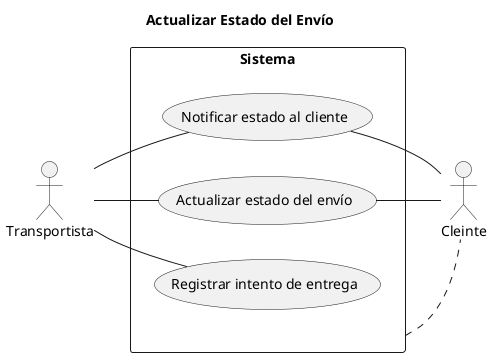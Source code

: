 @startuml Diagrama Caso Uso 3

title Actualizar Estado del Envío

left to right direction
skinparam packageStyle rectangle

actor Transportista as t
actor Cleinte as c

rectangle Sistema {
  usecase "Registrar intento de entrega" as UC1
  usecase "Actualizar estado del envío" as UC2
  usecase "Notificar estado al cliente" as UC3
}

Sistema .. c

t -- UC1

t -- UC3
c -left- UC3

c -left- UC2
t -- UC2

@enduml

